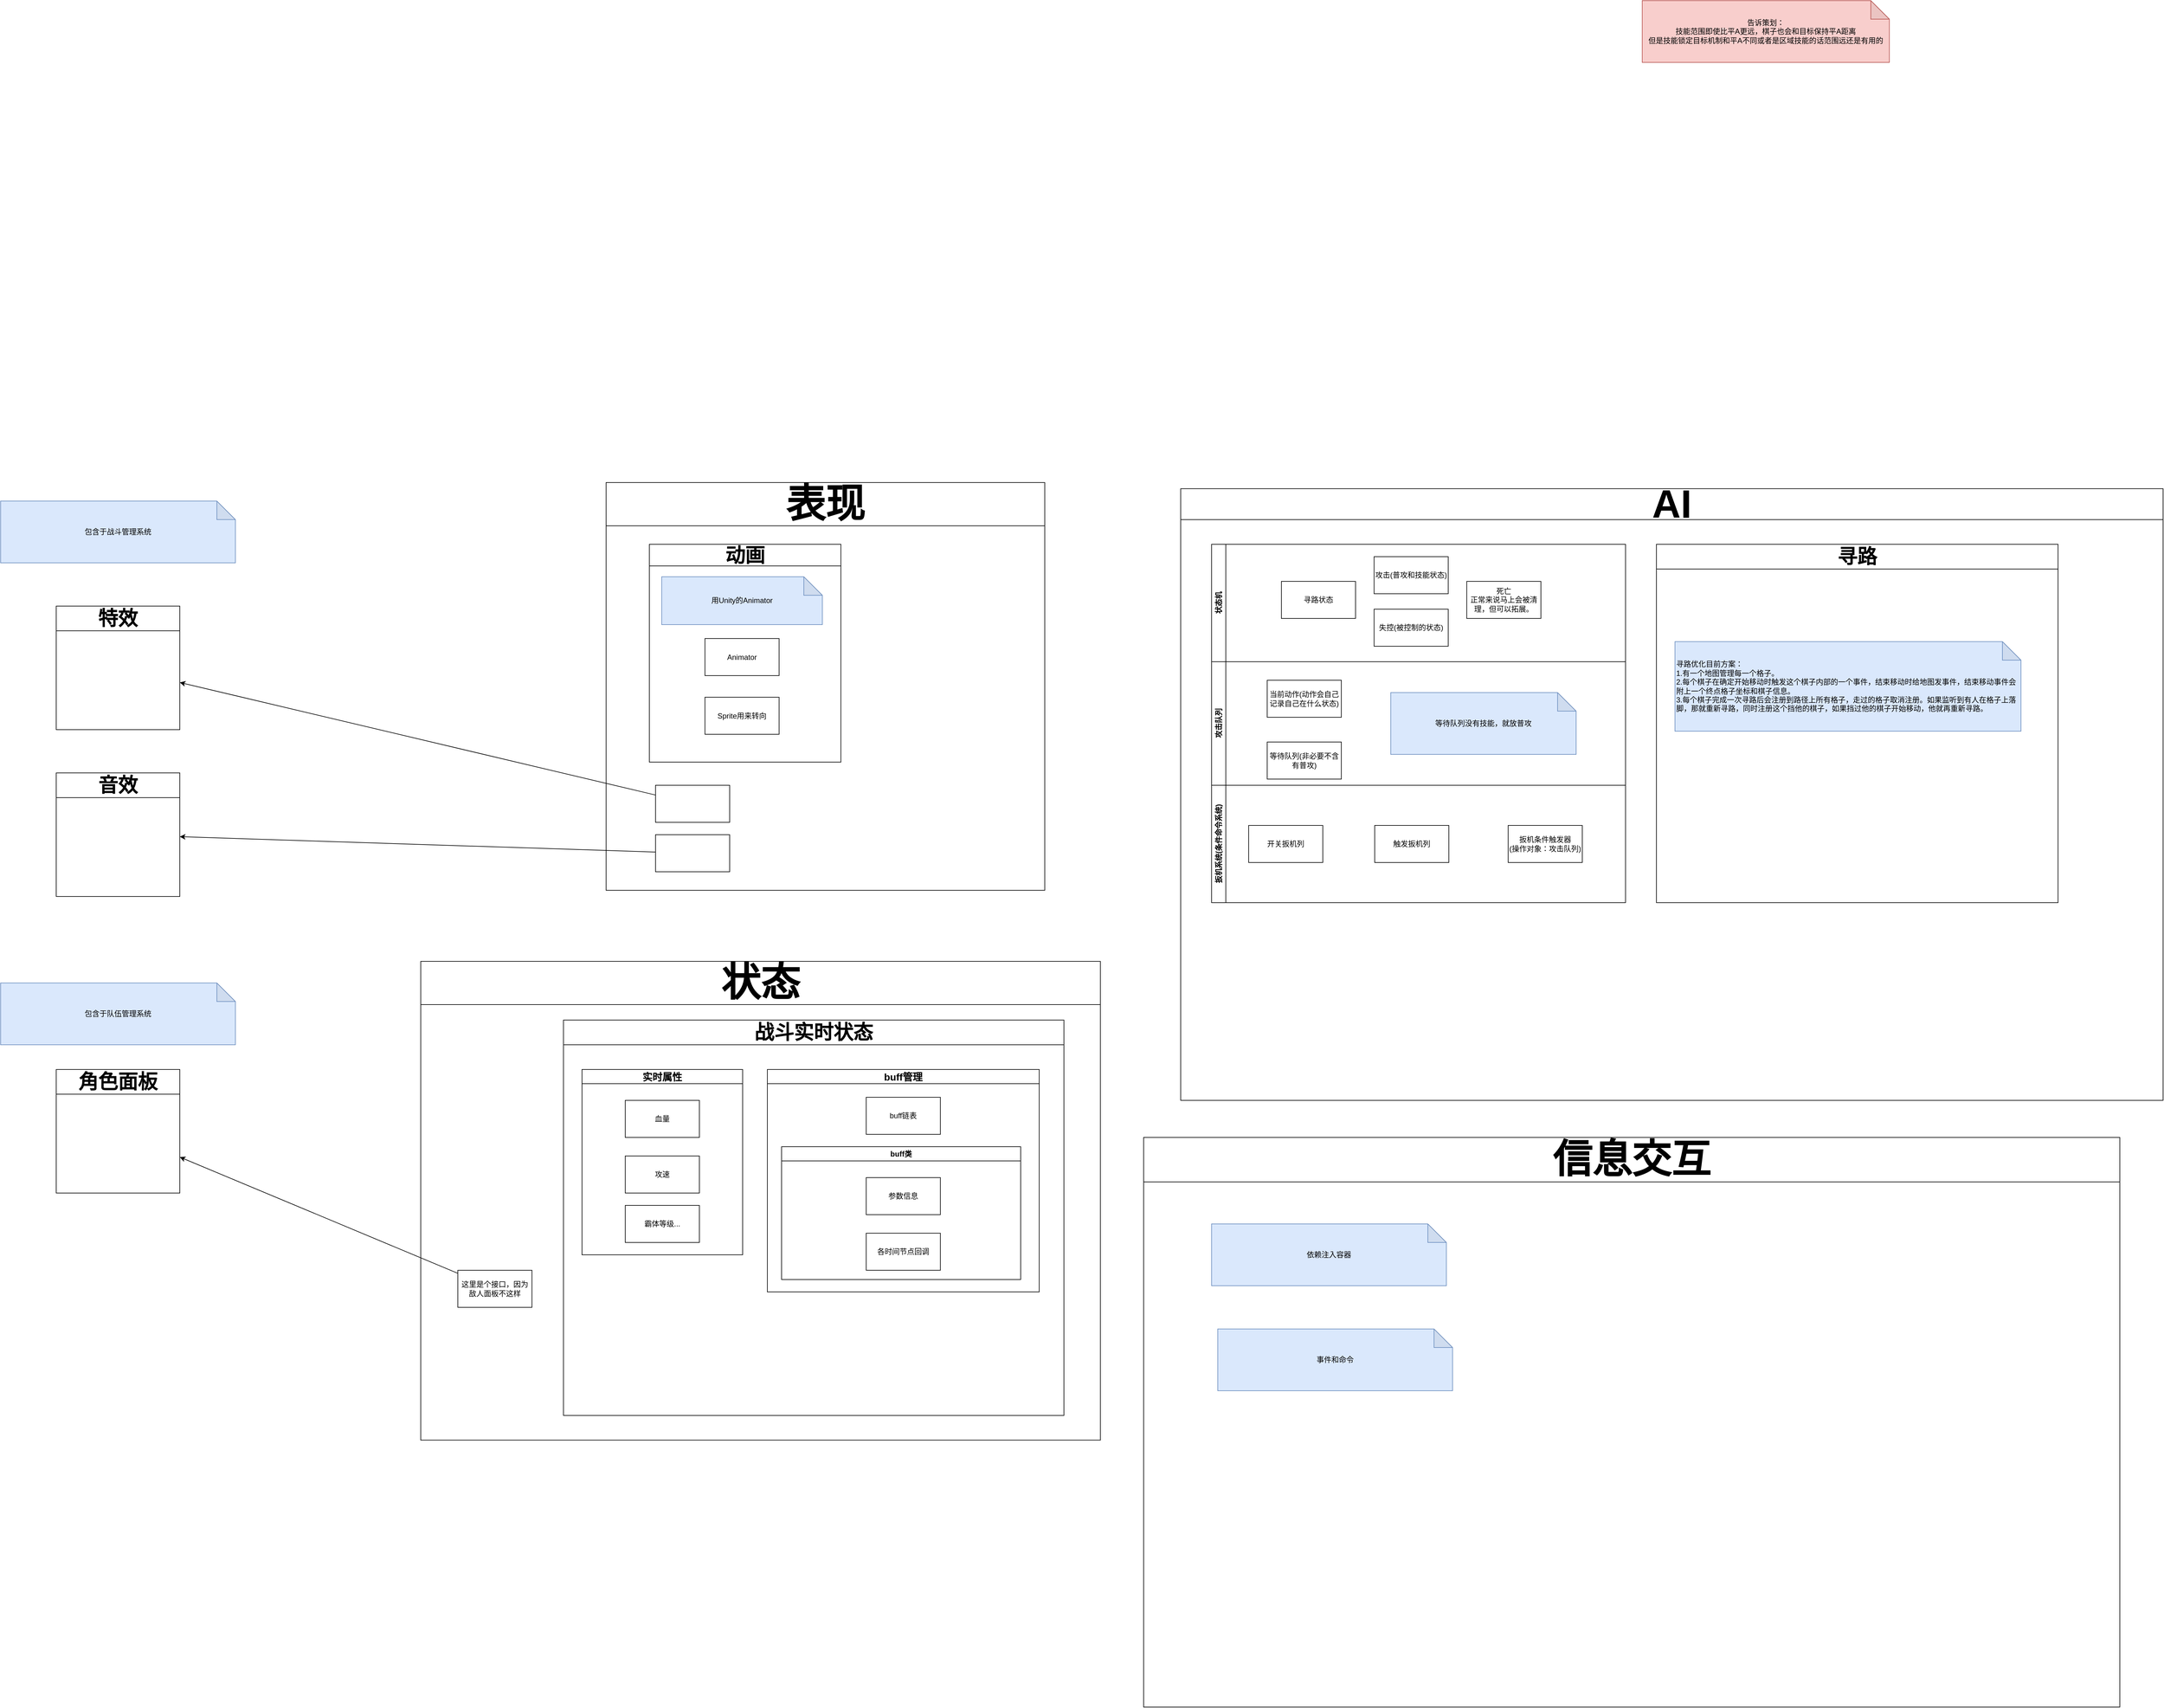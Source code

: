 <mxfile version="24.2.2" type="device">
  <diagram id="C5RBs43oDa-KdzZeNtuy" name="Page-1">
    <mxGraphModel dx="6657" dy="3325" grid="1" gridSize="10" guides="1" tooltips="1" connect="1" arrows="1" fold="1" page="1" pageScale="1" pageWidth="827" pageHeight="1169" math="0" shadow="0">
      <root>
        <mxCell id="WIyWlLk6GJQsqaUBKTNV-0" />
        <mxCell id="WIyWlLk6GJQsqaUBKTNV-1" parent="WIyWlLk6GJQsqaUBKTNV-0" />
        <mxCell id="0m9o0J90n3XRMIsHEA-K-6" value="告诉策划：&lt;br&gt;技能范围即使比平A更远，棋子也会和目标保持平A距离&lt;br&gt;但是技能锁定目标机制和平A不同或者是区域技能的话范围远还是有用的" style="shape=note;whiteSpace=wrap;html=1;backgroundOutline=1;darkOpacity=0.05;fillColor=#f8cecc;strokeColor=#b85450;" vertex="1" parent="WIyWlLk6GJQsqaUBKTNV-1">
          <mxGeometry x="927" y="-970" width="400" height="100" as="geometry" />
        </mxCell>
        <mxCell id="0m9o0J90n3XRMIsHEA-K-20" value="&lt;font style=&quot;font-size: 64px;&quot;&gt;AI&lt;/font&gt;" style="swimlane;whiteSpace=wrap;html=1;startSize=50;" vertex="1" parent="WIyWlLk6GJQsqaUBKTNV-1">
          <mxGeometry x="180" y="-180" width="1590" height="990" as="geometry" />
        </mxCell>
        <mxCell id="0m9o0J90n3XRMIsHEA-K-3" value="状态机" style="swimlane;horizontal=0;whiteSpace=wrap;html=1;" vertex="1" parent="0m9o0J90n3XRMIsHEA-K-20">
          <mxGeometry x="50" y="90" width="670" height="190" as="geometry" />
        </mxCell>
        <mxCell id="0m9o0J90n3XRMIsHEA-K-4" value="寻路状态" style="rounded=0;whiteSpace=wrap;html=1;" vertex="1" parent="0m9o0J90n3XRMIsHEA-K-3">
          <mxGeometry x="113" y="60" width="120" height="60" as="geometry" />
        </mxCell>
        <mxCell id="0m9o0J90n3XRMIsHEA-K-5" value="攻击(普攻和技能状态)" style="rounded=0;whiteSpace=wrap;html=1;" vertex="1" parent="0m9o0J90n3XRMIsHEA-K-3">
          <mxGeometry x="263" y="20" width="120" height="60" as="geometry" />
        </mxCell>
        <mxCell id="0m9o0J90n3XRMIsHEA-K-7" value="失控(被控制的状态)" style="rounded=0;whiteSpace=wrap;html=1;" vertex="1" parent="0m9o0J90n3XRMIsHEA-K-3">
          <mxGeometry x="263" y="105" width="120" height="60" as="geometry" />
        </mxCell>
        <mxCell id="0m9o0J90n3XRMIsHEA-K-8" value="死亡&lt;br&gt;正常来说马上会被清理，但可以拓展。" style="rounded=0;whiteSpace=wrap;html=1;" vertex="1" parent="0m9o0J90n3XRMIsHEA-K-3">
          <mxGeometry x="413" y="60" width="120" height="60" as="geometry" />
        </mxCell>
        <mxCell id="0m9o0J90n3XRMIsHEA-K-10" value="攻击队列" style="swimlane;horizontal=0;whiteSpace=wrap;html=1;startSize=23;" vertex="1" parent="0m9o0J90n3XRMIsHEA-K-20">
          <mxGeometry x="50" y="280" width="670" height="200" as="geometry" />
        </mxCell>
        <mxCell id="0m9o0J90n3XRMIsHEA-K-13" value="当前动作(动作会自己记录自己在什么状态)" style="rounded=0;whiteSpace=wrap;html=1;" vertex="1" parent="0m9o0J90n3XRMIsHEA-K-10">
          <mxGeometry x="90" y="30" width="120" height="60" as="geometry" />
        </mxCell>
        <mxCell id="0m9o0J90n3XRMIsHEA-K-14" value="等待队列(非必要不含有普攻)" style="rounded=0;whiteSpace=wrap;html=1;" vertex="1" parent="0m9o0J90n3XRMIsHEA-K-10">
          <mxGeometry x="90" y="130" width="120" height="60" as="geometry" />
        </mxCell>
        <mxCell id="0m9o0J90n3XRMIsHEA-K-15" value="等待队列没有技能，就放普攻" style="shape=note;whiteSpace=wrap;html=1;backgroundOutline=1;darkOpacity=0.05;fillColor=#dae8fc;strokeColor=#6c8ebf;" vertex="1" parent="0m9o0J90n3XRMIsHEA-K-10">
          <mxGeometry x="290" y="50" width="300" height="100" as="geometry" />
        </mxCell>
        <mxCell id="0m9o0J90n3XRMIsHEA-K-16" value="扳机系统(条件命令系统)" style="swimlane;horizontal=0;whiteSpace=wrap;html=1;" vertex="1" parent="0m9o0J90n3XRMIsHEA-K-20">
          <mxGeometry x="50" y="480" width="670" height="190" as="geometry" />
        </mxCell>
        <mxCell id="0m9o0J90n3XRMIsHEA-K-17" value="触发扳机列" style="rounded=0;whiteSpace=wrap;html=1;" vertex="1" parent="0m9o0J90n3XRMIsHEA-K-16">
          <mxGeometry x="264" y="65" width="120" height="60" as="geometry" />
        </mxCell>
        <mxCell id="0m9o0J90n3XRMIsHEA-K-18" value="开关扳机列" style="rounded=0;whiteSpace=wrap;html=1;" vertex="1" parent="0m9o0J90n3XRMIsHEA-K-16">
          <mxGeometry x="60" y="65" width="120" height="60" as="geometry" />
        </mxCell>
        <mxCell id="0m9o0J90n3XRMIsHEA-K-19" value="扳机条件触发器&lt;br&gt;(操作对象：攻击队列)" style="rounded=0;whiteSpace=wrap;html=1;" vertex="1" parent="0m9o0J90n3XRMIsHEA-K-16">
          <mxGeometry x="480" y="65" width="120" height="60" as="geometry" />
        </mxCell>
        <mxCell id="0m9o0J90n3XRMIsHEA-K-50" value="寻路" style="swimlane;whiteSpace=wrap;html=1;fontSize=32;startSize=40;" vertex="1" parent="0m9o0J90n3XRMIsHEA-K-20">
          <mxGeometry x="770" y="90" width="650" height="580" as="geometry" />
        </mxCell>
        <mxCell id="0m9o0J90n3XRMIsHEA-K-12" value="&lt;div&gt;寻路优化目前方案：&lt;/div&gt;&lt;div&gt;1.有一个地图管理每一个格子。&lt;/div&gt;&lt;div&gt;2.每个棋子在确定开始移动时触发这个棋子内部的一个事件，结束移动时给地图发事件，结束移动事件会附上一个终点格子坐标和棋子信息。&lt;/div&gt;&lt;div style=&quot;&quot;&gt;3.每个棋子完成一次寻路后会注册到路径上所有格子，走过的格子取消注册。如果监听到有人在格子上落脚，那就重新寻路，同时注册这个挡他的棋子，如果挡过他的棋子开始移动，他就再重新寻路。&lt;/div&gt;" style="shape=note;whiteSpace=wrap;html=1;backgroundOutline=1;darkOpacity=0.05;fillColor=#dae8fc;strokeColor=#6c8ebf;align=left;" vertex="1" parent="0m9o0J90n3XRMIsHEA-K-50">
          <mxGeometry x="30" y="157.5" width="560" height="145" as="geometry" />
        </mxCell>
        <mxCell id="0m9o0J90n3XRMIsHEA-K-21" value="&lt;font style=&quot;font-size: 64px;&quot;&gt;表现&lt;/font&gt;" style="swimlane;whiteSpace=wrap;html=1;startSize=70;" vertex="1" parent="WIyWlLk6GJQsqaUBKTNV-1">
          <mxGeometry x="-750" y="-190" width="710" height="660" as="geometry" />
        </mxCell>
        <mxCell id="0m9o0J90n3XRMIsHEA-K-28" value="&lt;font style=&quot;font-size: 32px;&quot;&gt;动画&lt;/font&gt;" style="swimlane;whiteSpace=wrap;html=1;startSize=35;" vertex="1" parent="0m9o0J90n3XRMIsHEA-K-21">
          <mxGeometry x="70" y="100" width="310" height="352.5" as="geometry" />
        </mxCell>
        <mxCell id="0m9o0J90n3XRMIsHEA-K-29" value="用Unity的Animator" style="shape=note;whiteSpace=wrap;html=1;backgroundOutline=1;darkOpacity=0.05;fillColor=#dae8fc;strokeColor=#6c8ebf;" vertex="1" parent="0m9o0J90n3XRMIsHEA-K-28">
          <mxGeometry x="20" y="52.5" width="260" height="77.5" as="geometry" />
        </mxCell>
        <mxCell id="0m9o0J90n3XRMIsHEA-K-30" value="Animator" style="rounded=0;whiteSpace=wrap;html=1;" vertex="1" parent="0m9o0J90n3XRMIsHEA-K-28">
          <mxGeometry x="90" y="152.5" width="120" height="60" as="geometry" />
        </mxCell>
        <mxCell id="0m9o0J90n3XRMIsHEA-K-31" value="Sprite用来转向" style="rounded=0;whiteSpace=wrap;html=1;" vertex="1" parent="0m9o0J90n3XRMIsHEA-K-28">
          <mxGeometry x="90" y="247.5" width="120" height="60" as="geometry" />
        </mxCell>
        <mxCell id="0m9o0J90n3XRMIsHEA-K-51" value="" style="rounded=0;whiteSpace=wrap;html=1;" vertex="1" parent="0m9o0J90n3XRMIsHEA-K-21">
          <mxGeometry x="80" y="490" width="120" height="60" as="geometry" />
        </mxCell>
        <mxCell id="0m9o0J90n3XRMIsHEA-K-52" value="" style="rounded=0;whiteSpace=wrap;html=1;" vertex="1" parent="0m9o0J90n3XRMIsHEA-K-21">
          <mxGeometry x="80" y="570" width="120" height="60" as="geometry" />
        </mxCell>
        <mxCell id="0m9o0J90n3XRMIsHEA-K-22" value="&lt;font style=&quot;font-size: 32px;&quot;&gt;特效&lt;/font&gt;" style="swimlane;whiteSpace=wrap;html=1;startSize=40;" vertex="1" parent="WIyWlLk6GJQsqaUBKTNV-1">
          <mxGeometry x="-1640" y="10" width="200" height="200" as="geometry" />
        </mxCell>
        <mxCell id="0m9o0J90n3XRMIsHEA-K-23" value="音效" style="swimlane;whiteSpace=wrap;html=1;startSize=40;fontSize=32;" vertex="1" parent="WIyWlLk6GJQsqaUBKTNV-1">
          <mxGeometry x="-1640" y="280" width="200" height="200" as="geometry" />
        </mxCell>
        <mxCell id="0m9o0J90n3XRMIsHEA-K-33" value="包含于战斗管理系统" style="shape=note;whiteSpace=wrap;html=1;backgroundOutline=1;darkOpacity=0.05;fillColor=#dae8fc;strokeColor=#6c8ebf;" vertex="1" parent="WIyWlLk6GJQsqaUBKTNV-1">
          <mxGeometry x="-1730" y="-160" width="380" height="100" as="geometry" />
        </mxCell>
        <mxCell id="0m9o0J90n3XRMIsHEA-K-34" value="&lt;font style=&quot;font-size: 64px;&quot;&gt;状态&lt;/font&gt;" style="swimlane;whiteSpace=wrap;html=1;startSize=70;fontSize=64;" vertex="1" parent="WIyWlLk6GJQsqaUBKTNV-1">
          <mxGeometry x="-1050" y="585" width="1100" height="775" as="geometry" />
        </mxCell>
        <mxCell id="0m9o0J90n3XRMIsHEA-K-38" value="&lt;font style=&quot;font-size: 32px;&quot;&gt;战斗实时状态&lt;/font&gt;" style="swimlane;whiteSpace=wrap;html=1;startSize=40;" vertex="1" parent="0m9o0J90n3XRMIsHEA-K-34">
          <mxGeometry x="231" y="95" width="810" height="640" as="geometry" />
        </mxCell>
        <mxCell id="0m9o0J90n3XRMIsHEA-K-39" value="实时属性" style="swimlane;whiteSpace=wrap;html=1;fontSize=16;" vertex="1" parent="0m9o0J90n3XRMIsHEA-K-38">
          <mxGeometry x="30" y="80" width="260" height="300" as="geometry" />
        </mxCell>
        <mxCell id="0m9o0J90n3XRMIsHEA-K-40" value="血量" style="rounded=0;whiteSpace=wrap;html=1;" vertex="1" parent="0m9o0J90n3XRMIsHEA-K-39">
          <mxGeometry x="70" y="50" width="120" height="60" as="geometry" />
        </mxCell>
        <mxCell id="0m9o0J90n3XRMIsHEA-K-41" value="攻速" style="rounded=0;whiteSpace=wrap;html=1;" vertex="1" parent="0m9o0J90n3XRMIsHEA-K-39">
          <mxGeometry x="70" y="140" width="120" height="60" as="geometry" />
        </mxCell>
        <mxCell id="0m9o0J90n3XRMIsHEA-K-42" value="霸体等级..." style="rounded=0;whiteSpace=wrap;html=1;" vertex="1" parent="0m9o0J90n3XRMIsHEA-K-39">
          <mxGeometry x="70" y="220" width="120" height="60" as="geometry" />
        </mxCell>
        <mxCell id="0m9o0J90n3XRMIsHEA-K-43" value="buff管理" style="swimlane;whiteSpace=wrap;html=1;fontSize=16;" vertex="1" parent="0m9o0J90n3XRMIsHEA-K-38">
          <mxGeometry x="330" y="80" width="440" height="360" as="geometry" />
        </mxCell>
        <mxCell id="0m9o0J90n3XRMIsHEA-K-44" value="buff链表" style="rounded=0;whiteSpace=wrap;html=1;" vertex="1" parent="0m9o0J90n3XRMIsHEA-K-43">
          <mxGeometry x="160" y="45" width="120" height="60" as="geometry" />
        </mxCell>
        <mxCell id="0m9o0J90n3XRMIsHEA-K-47" value="buff类" style="swimlane;whiteSpace=wrap;html=1;" vertex="1" parent="0m9o0J90n3XRMIsHEA-K-43">
          <mxGeometry x="23" y="125" width="387" height="215" as="geometry" />
        </mxCell>
        <mxCell id="0m9o0J90n3XRMIsHEA-K-48" value="参数信息" style="rounded=0;whiteSpace=wrap;html=1;" vertex="1" parent="0m9o0J90n3XRMIsHEA-K-47">
          <mxGeometry x="137" y="50" width="120" height="60" as="geometry" />
        </mxCell>
        <mxCell id="0m9o0J90n3XRMIsHEA-K-49" value="各时间节点回调" style="rounded=0;whiteSpace=wrap;html=1;" vertex="1" parent="0m9o0J90n3XRMIsHEA-K-47">
          <mxGeometry x="137" y="140" width="120" height="60" as="geometry" />
        </mxCell>
        <mxCell id="0m9o0J90n3XRMIsHEA-K-56" value="这里是个接口，因为敌人面板不这样" style="rounded=0;whiteSpace=wrap;html=1;" vertex="1" parent="0m9o0J90n3XRMIsHEA-K-34">
          <mxGeometry x="60" y="500" width="120" height="60" as="geometry" />
        </mxCell>
        <mxCell id="0m9o0J90n3XRMIsHEA-K-36" value="&lt;font style=&quot;font-size: 32px;&quot;&gt;角色面板&lt;/font&gt;" style="swimlane;whiteSpace=wrap;html=1;startSize=40;" vertex="1" parent="WIyWlLk6GJQsqaUBKTNV-1">
          <mxGeometry x="-1640" y="760" width="200" height="200" as="geometry" />
        </mxCell>
        <mxCell id="0m9o0J90n3XRMIsHEA-K-37" value="包含于队伍管理系统" style="shape=note;whiteSpace=wrap;html=1;backgroundOutline=1;darkOpacity=0.05;fillColor=#dae8fc;strokeColor=#6c8ebf;" vertex="1" parent="WIyWlLk6GJQsqaUBKTNV-1">
          <mxGeometry x="-1730" y="620" width="380" height="100" as="geometry" />
        </mxCell>
        <mxCell id="0m9o0J90n3XRMIsHEA-K-53" value="" style="endArrow=classic;html=1;rounded=0;" edge="1" parent="WIyWlLk6GJQsqaUBKTNV-1" source="0m9o0J90n3XRMIsHEA-K-51" target="0m9o0J90n3XRMIsHEA-K-22">
          <mxGeometry width="50" height="50" relative="1" as="geometry">
            <mxPoint x="-900" y="360" as="sourcePoint" />
            <mxPoint x="-850" y="310" as="targetPoint" />
          </mxGeometry>
        </mxCell>
        <mxCell id="0m9o0J90n3XRMIsHEA-K-54" value="" style="endArrow=classic;html=1;rounded=0;" edge="1" parent="WIyWlLk6GJQsqaUBKTNV-1" source="0m9o0J90n3XRMIsHEA-K-52" target="0m9o0J90n3XRMIsHEA-K-23">
          <mxGeometry width="50" height="50" relative="1" as="geometry">
            <mxPoint x="-660" y="315" as="sourcePoint" />
            <mxPoint x="-1020" y="162" as="targetPoint" />
          </mxGeometry>
        </mxCell>
        <mxCell id="0m9o0J90n3XRMIsHEA-K-55" value="" style="endArrow=classic;html=1;rounded=0;" edge="1" parent="WIyWlLk6GJQsqaUBKTNV-1" source="0m9o0J90n3XRMIsHEA-K-56" target="0m9o0J90n3XRMIsHEA-K-36">
          <mxGeometry width="50" height="50" relative="1" as="geometry">
            <mxPoint x="-660" y="417" as="sourcePoint" />
            <mxPoint x="-1020" y="396" as="targetPoint" />
          </mxGeometry>
        </mxCell>
        <mxCell id="0m9o0J90n3XRMIsHEA-K-57" value="&lt;font style=&quot;font-size: 64px;&quot;&gt;信息交互&lt;/font&gt;" style="swimlane;whiteSpace=wrap;html=1;startSize=72;" vertex="1" parent="WIyWlLk6GJQsqaUBKTNV-1">
          <mxGeometry x="120" y="870" width="1580" height="922" as="geometry" />
        </mxCell>
        <mxCell id="0m9o0J90n3XRMIsHEA-K-58" value="依赖注入容器" style="shape=note;whiteSpace=wrap;html=1;backgroundOutline=1;darkOpacity=0.05;fillColor=#dae8fc;strokeColor=#6c8ebf;" vertex="1" parent="0m9o0J90n3XRMIsHEA-K-57">
          <mxGeometry x="110" y="140" width="380" height="100" as="geometry" />
        </mxCell>
        <mxCell id="0m9o0J90n3XRMIsHEA-K-59" value="事件和命令" style="shape=note;whiteSpace=wrap;html=1;backgroundOutline=1;darkOpacity=0.05;fillColor=#dae8fc;strokeColor=#6c8ebf;" vertex="1" parent="0m9o0J90n3XRMIsHEA-K-57">
          <mxGeometry x="120" y="310" width="380" height="100" as="geometry" />
        </mxCell>
      </root>
    </mxGraphModel>
  </diagram>
</mxfile>
